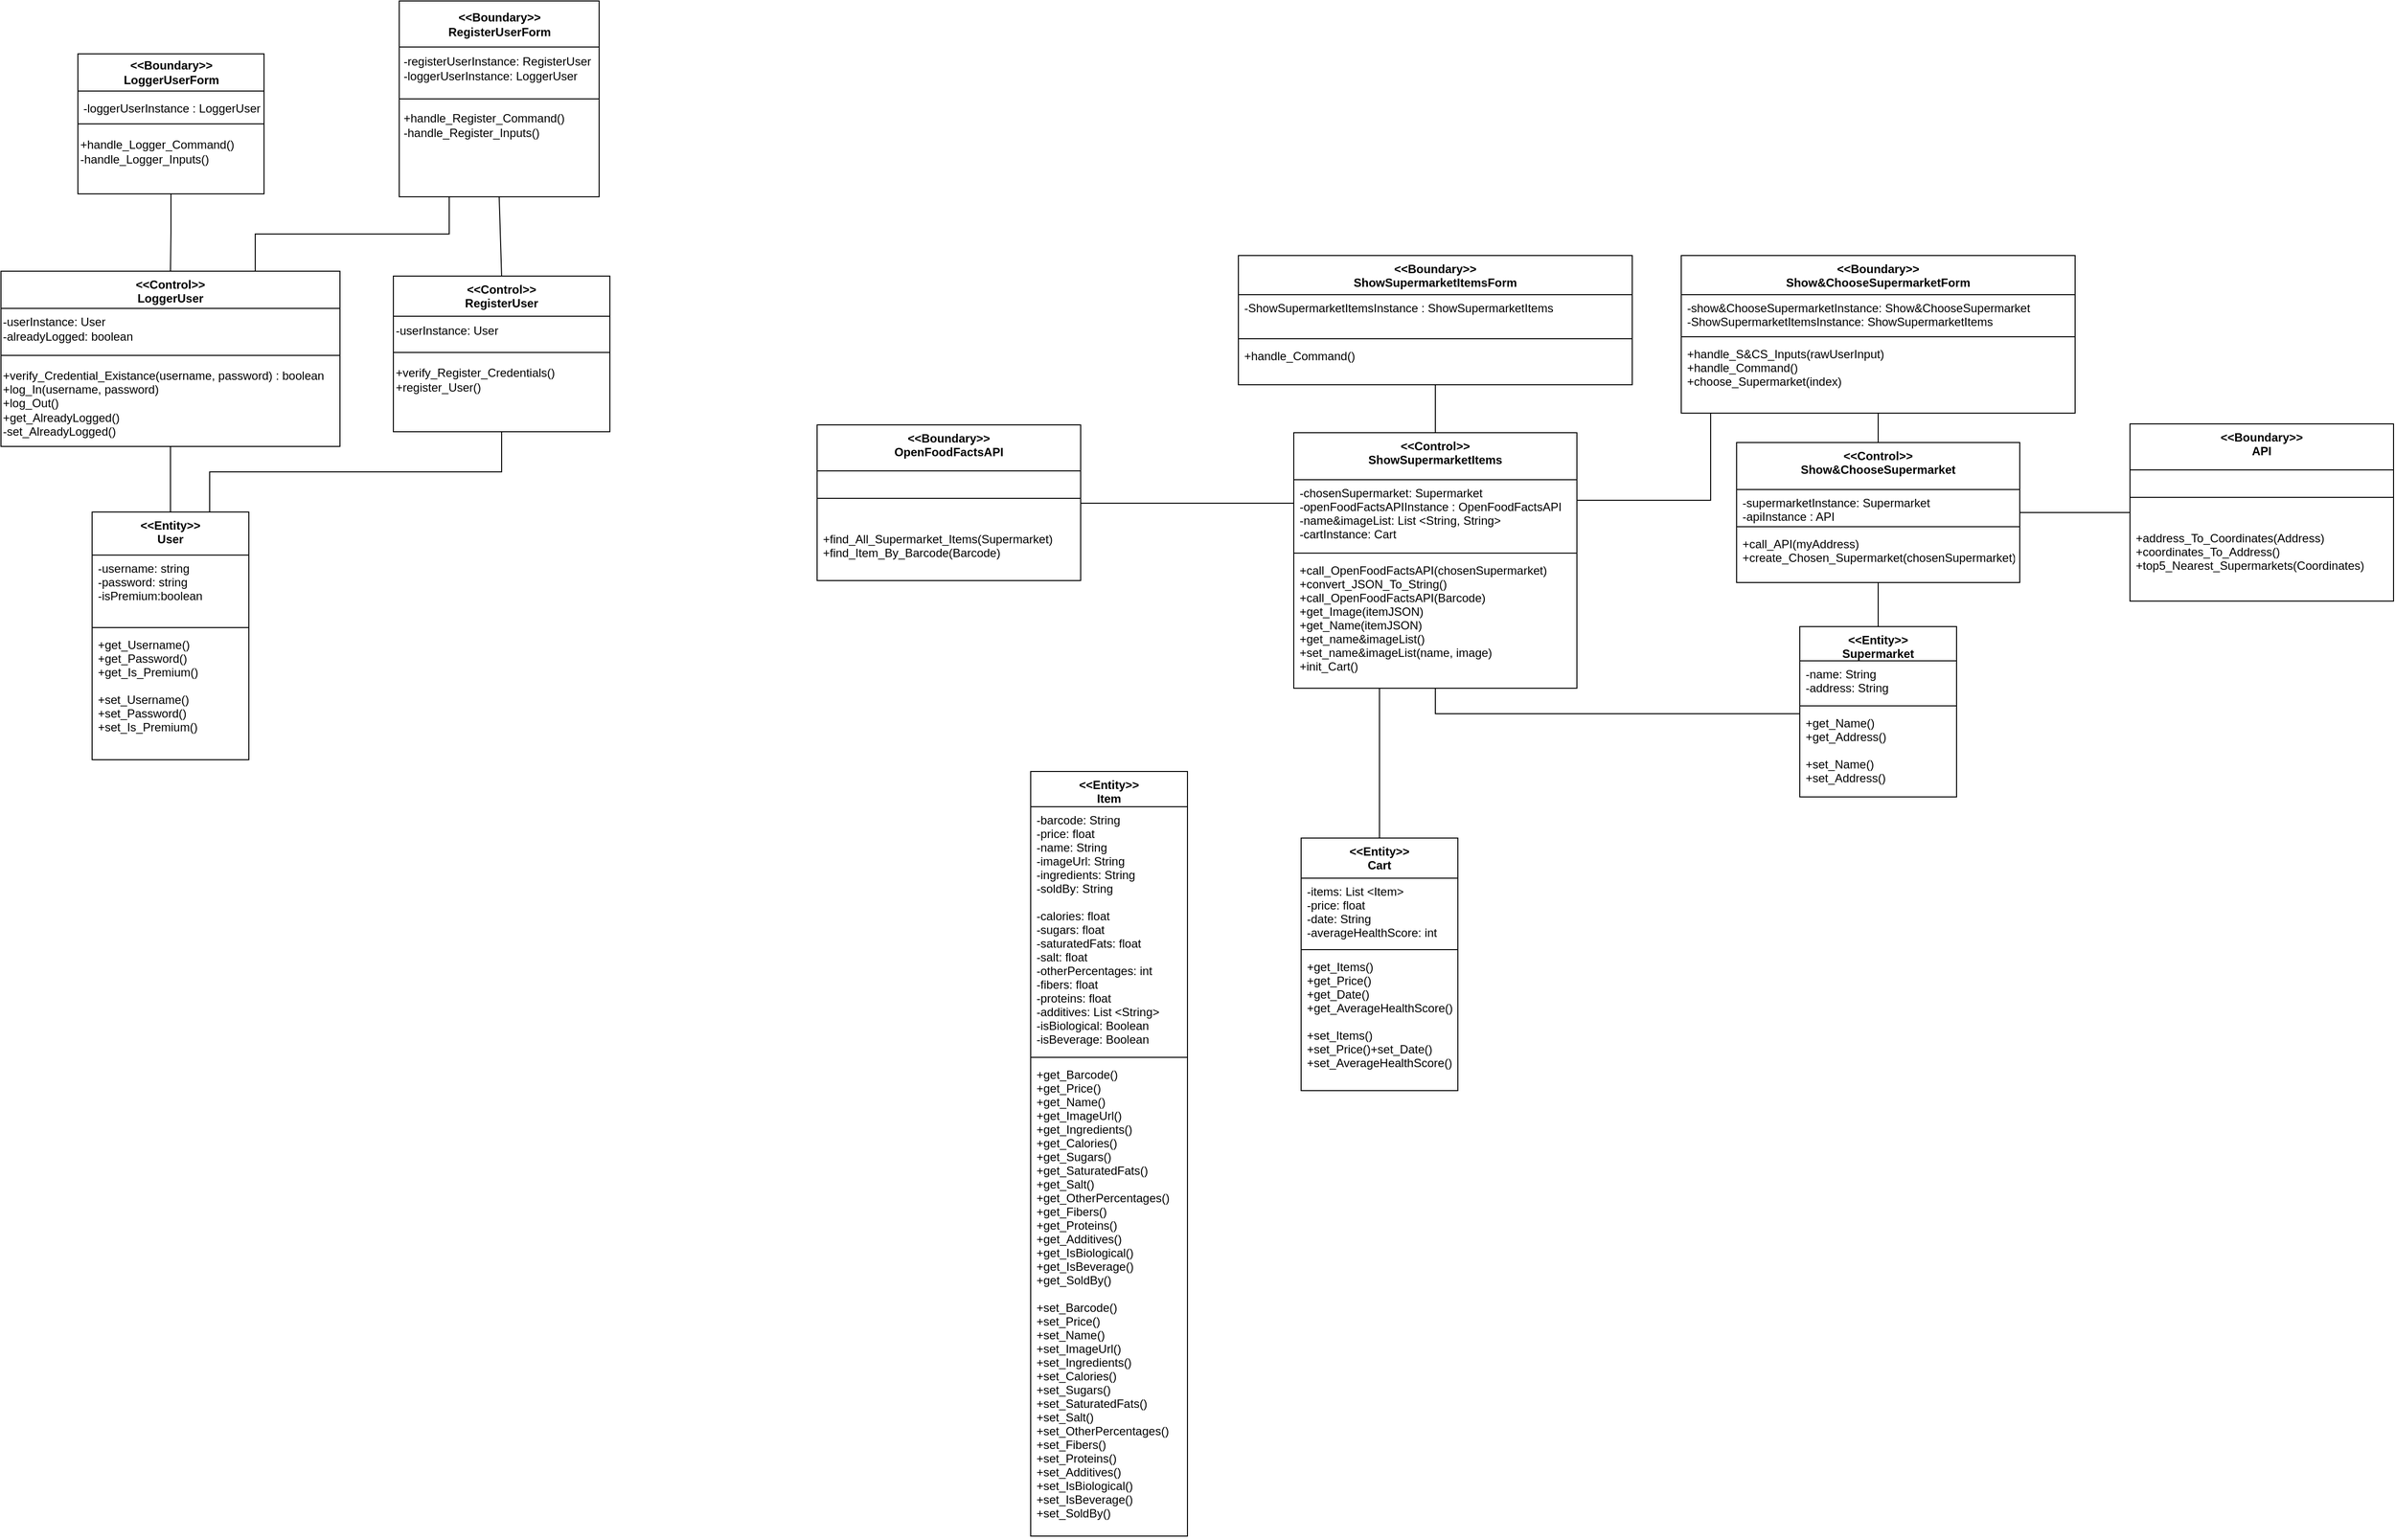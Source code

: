 <mxfile version="20.8.5" type="device"><diagram id="C5RBs43oDa-KdzZeNtuy" name="Page-1"><mxGraphModel dx="1306" dy="662" grid="0" gridSize="10" guides="1" tooltips="1" connect="1" arrows="1" fold="1" page="1" pageScale="1" pageWidth="827" pageHeight="1169" math="0" shadow="0"><root><mxCell id="WIyWlLk6GJQsqaUBKTNV-0"/><mxCell id="WIyWlLk6GJQsqaUBKTNV-1" parent="WIyWlLk6GJQsqaUBKTNV-0"/><mxCell id="MyFoiCelliKwiFIbr6gM-10" value="&lt;div&gt; &amp;lt;&amp;lt;Boundary&amp;gt;&amp;gt;&lt;/div&gt;&lt;div&gt;LoggerUserForm&lt;/div&gt;" style="swimlane;whiteSpace=wrap;html=1;startSize=38;" parent="WIyWlLk6GJQsqaUBKTNV-1" vertex="1"><mxGeometry x="188.5" y="169" width="190" height="143" as="geometry"/></mxCell><mxCell id="MyFoiCelliKwiFIbr6gM-11" value="-loggerUserInstance : LoggerUser" style="text;html=1;align=center;verticalAlign=middle;resizable=0;points=[];autosize=1;strokeColor=none;fillColor=none;" parent="MyFoiCelliKwiFIbr6gM-10" vertex="1"><mxGeometry x="-4.5" y="43" width="199" height="26" as="geometry"/></mxCell><mxCell id="ah5tvyw2lFSQsDYXRZbl-0" value="+handle_Logger_Command()&lt;br&gt;-handle_Logger_Inputs()" style="text;html=1;align=left;verticalAlign=middle;resizable=0;points=[];autosize=1;strokeColor=none;fillColor=none;" parent="MyFoiCelliKwiFIbr6gM-10" vertex="1"><mxGeometry y="79" width="175" height="41" as="geometry"/></mxCell><mxCell id="MyFoiCelliKwiFIbr6gM-26" value=" &lt;&lt;Control&gt;&gt;&#10;LoggerUser" style="swimlane;fontStyle=1;align=center;verticalAlign=top;childLayout=stackLayout;horizontal=1;startSize=38;horizontalStack=0;resizeParent=1;resizeLast=0;collapsible=1;marginBottom=0;rounded=0;shadow=0;strokeWidth=1;" parent="WIyWlLk6GJQsqaUBKTNV-1" vertex="1"><mxGeometry x="110" y="391" width="346" height="179" as="geometry"><mxRectangle x="340" y="380" width="170" height="26" as="alternateBounds"/></mxGeometry></mxCell><mxCell id="3f2A5IuWKjaGkENH00TG-0" value="-userInstance: User&lt;br&gt;-alreadyLogged: boolean" style="text;html=1;align=left;verticalAlign=middle;resizable=0;points=[];autosize=1;strokeColor=none;fillColor=none;" parent="MyFoiCelliKwiFIbr6gM-26" vertex="1"><mxGeometry y="38" width="346" height="41" as="geometry"/></mxCell><mxCell id="MyFoiCelliKwiFIbr6gM-28" value="" style="line;html=1;strokeWidth=1;align=left;verticalAlign=middle;spacingTop=-1;spacingLeft=3;spacingRight=3;rotatable=0;labelPosition=right;points=[];portConstraint=eastwest;" parent="MyFoiCelliKwiFIbr6gM-26" vertex="1"><mxGeometry y="79" width="346" height="14" as="geometry"/></mxCell><mxCell id="MyFoiCelliKwiFIbr6gM-29" value="+verify_Credential_Existance(username, password) : boolean&lt;br&gt;+log_In(username, password)&lt;br&gt;+log_Out()&lt;br&gt;+get_AlreadyLogged()&lt;br&gt;-set_AlreadyLogged()" style="text;html=1;align=left;verticalAlign=middle;resizable=0;points=[];autosize=1;strokeColor=none;fillColor=none;" parent="MyFoiCelliKwiFIbr6gM-26" vertex="1"><mxGeometry y="93" width="346" height="84" as="geometry"/></mxCell><mxCell id="MyFoiCelliKwiFIbr6gM-30" value="" style="endArrow=none;html=1;edgeStyle=orthogonalEdgeStyle;rounded=0;entryX=0.5;entryY=0;entryDx=0;entryDy=0;exitX=0.5;exitY=1;exitDx=0;exitDy=0;" parent="WIyWlLk6GJQsqaUBKTNV-1" source="MyFoiCelliKwiFIbr6gM-10" target="MyFoiCelliKwiFIbr6gM-26" edge="1"><mxGeometry relative="1" as="geometry"><mxPoint x="164" y="481" as="sourcePoint"/><mxPoint x="324" y="481" as="targetPoint"/></mxGeometry></mxCell><mxCell id="MyFoiCelliKwiFIbr6gM-33" value=" &lt;&lt;Entity&gt;&gt;&#10;User" style="swimlane;fontStyle=1;align=center;verticalAlign=top;childLayout=stackLayout;horizontal=1;startSize=44;horizontalStack=0;resizeParent=1;resizeLast=0;collapsible=1;marginBottom=0;rounded=0;shadow=0;strokeWidth=1;" parent="WIyWlLk6GJQsqaUBKTNV-1" vertex="1"><mxGeometry x="203" y="637" width="160" height="253" as="geometry"><mxRectangle x="230" y="140" width="160" height="26" as="alternateBounds"/></mxGeometry></mxCell><mxCell id="MyFoiCelliKwiFIbr6gM-34" value="-username: string&#10;-password: string&#10;-isPremium:boolean&#10;" style="text;align=left;verticalAlign=top;spacingLeft=4;spacingRight=4;overflow=hidden;rotatable=0;points=[[0,0.5],[1,0.5]];portConstraint=eastwest;" parent="MyFoiCelliKwiFIbr6gM-33" vertex="1"><mxGeometry y="44" width="160" height="70" as="geometry"/></mxCell><mxCell id="MyFoiCelliKwiFIbr6gM-35" value="" style="line;html=1;strokeWidth=1;align=left;verticalAlign=middle;spacingTop=-1;spacingLeft=3;spacingRight=3;rotatable=0;labelPosition=right;points=[];portConstraint=eastwest;" parent="MyFoiCelliKwiFIbr6gM-33" vertex="1"><mxGeometry y="114" width="160" height="8" as="geometry"/></mxCell><mxCell id="MyFoiCelliKwiFIbr6gM-36" value="+get_Username()&#10;+get_Password()&#10;+get_Is_Premium()&#10;&#10;+set_Username()&#10;+set_Password()&#10;+set_Is_Premium()" style="text;align=left;verticalAlign=top;spacingLeft=4;spacingRight=4;overflow=hidden;rotatable=0;points=[[0,0.5],[1,0.5]];portConstraint=eastwest;" parent="MyFoiCelliKwiFIbr6gM-33" vertex="1"><mxGeometry y="122" width="160" height="123" as="geometry"/></mxCell><mxCell id="MyFoiCelliKwiFIbr6gM-38" value="" style="endArrow=none;html=1;edgeStyle=orthogonalEdgeStyle;rounded=0;entryX=0.5;entryY=1;entryDx=0;entryDy=0;exitX=0.5;exitY=0;exitDx=0;exitDy=0;" parent="WIyWlLk6GJQsqaUBKTNV-1" source="MyFoiCelliKwiFIbr6gM-33" target="MyFoiCelliKwiFIbr6gM-26" edge="1"><mxGeometry relative="1" as="geometry"><mxPoint x="164" y="571" as="sourcePoint"/><mxPoint x="324" y="571" as="targetPoint"/></mxGeometry></mxCell><mxCell id="3f2A5IuWKjaGkENH00TG-2" value=" &lt;&lt;Control&gt;&gt;&#10;RegisterUser" style="swimlane;fontStyle=1;align=center;verticalAlign=top;childLayout=stackLayout;horizontal=1;startSize=41;horizontalStack=0;resizeParent=1;resizeLast=0;collapsible=1;marginBottom=0;rounded=0;shadow=0;strokeWidth=1;" parent="WIyWlLk6GJQsqaUBKTNV-1" vertex="1"><mxGeometry x="510.5" y="396" width="221" height="159" as="geometry"><mxRectangle x="340" y="380" width="170" height="26" as="alternateBounds"/></mxGeometry></mxCell><mxCell id="3f2A5IuWKjaGkENH00TG-3" value="-userInstance: User" style="text;html=1;align=left;verticalAlign=middle;resizable=0;points=[];autosize=1;strokeColor=none;fillColor=none;" parent="3f2A5IuWKjaGkENH00TG-2" vertex="1"><mxGeometry y="41" width="221" height="30" as="geometry"/></mxCell><mxCell id="3f2A5IuWKjaGkENH00TG-4" value="" style="line;html=1;strokeWidth=1;align=left;verticalAlign=middle;spacingTop=-1;spacingLeft=3;spacingRight=3;rotatable=0;labelPosition=right;points=[];portConstraint=eastwest;" parent="3f2A5IuWKjaGkENH00TG-2" vertex="1"><mxGeometry y="71" width="221" height="14" as="geometry"/></mxCell><mxCell id="3f2A5IuWKjaGkENH00TG-5" value="+verify_Register_Credentials()&lt;br&gt;+register_User()" style="text;html=1;align=left;verticalAlign=middle;resizable=0;points=[];autosize=1;strokeColor=none;fillColor=none;" parent="3f2A5IuWKjaGkENH00TG-2" vertex="1"><mxGeometry y="85" width="221" height="41" as="geometry"/></mxCell><mxCell id="3f2A5IuWKjaGkENH00TG-6" value="" style="endArrow=none;html=1;rounded=0;entryX=0.5;entryY=1;entryDx=0;entryDy=0;exitX=0.5;exitY=0;exitDx=0;exitDy=0;" parent="WIyWlLk6GJQsqaUBKTNV-1" source="3f2A5IuWKjaGkENH00TG-2" target="3f2A5IuWKjaGkENH00TG-8" edge="1"><mxGeometry width="50" height="50" relative="1" as="geometry"><mxPoint x="227" y="584" as="sourcePoint"/><mxPoint x="277" y="534" as="targetPoint"/></mxGeometry></mxCell><mxCell id="3f2A5IuWKjaGkENH00TG-7" value="" style="endArrow=none;html=1;rounded=0;entryX=0.5;entryY=1;entryDx=0;entryDy=0;exitX=0.75;exitY=0;exitDx=0;exitDy=0;edgeStyle=orthogonalEdgeStyle;" parent="WIyWlLk6GJQsqaUBKTNV-1" source="MyFoiCelliKwiFIbr6gM-33" target="3f2A5IuWKjaGkENH00TG-2" edge="1"><mxGeometry width="50" height="50" relative="1" as="geometry"><mxPoint x="227" y="522" as="sourcePoint"/><mxPoint x="277" y="472" as="targetPoint"/></mxGeometry></mxCell><mxCell id="3f2A5IuWKjaGkENH00TG-8" value="&lt;div&gt; &amp;lt;&amp;lt;Boundary&amp;gt;&amp;gt;&lt;/div&gt;&lt;div&gt;RegisterUserForm&lt;/div&gt;" style="swimlane;whiteSpace=wrap;html=1;startSize=47;" parent="WIyWlLk6GJQsqaUBKTNV-1" vertex="1"><mxGeometry x="516.5" y="115" width="204" height="200" as="geometry"/></mxCell><mxCell id="3f2A5IuWKjaGkENH00TG-9" value="-registerUserInstance: RegisterUser&lt;br&gt;-loggerUserInstance: LoggerUser" style="text;html=1;align=left;verticalAlign=middle;resizable=0;points=[];autosize=1;strokeColor=none;fillColor=none;" parent="3f2A5IuWKjaGkENH00TG-8" vertex="1"><mxGeometry x="2.5" y="48" width="209" height="41" as="geometry"/></mxCell><mxCell id="3f2A5IuWKjaGkENH00TG-10" value="+handle_Register_Command()&lt;br&gt;-handle_Register_Inputs()" style="text;html=1;align=left;verticalAlign=middle;resizable=0;points=[];autosize=1;strokeColor=none;fillColor=none;" parent="3f2A5IuWKjaGkENH00TG-8" vertex="1"><mxGeometry x="2.5" y="106" width="182" height="41" as="geometry"/></mxCell><mxCell id="3f2A5IuWKjaGkENH00TG-13" value="" style="endArrow=none;html=1;rounded=0;entryX=1;entryY=0.5;entryDx=0;entryDy=0;exitX=0;exitY=0.5;exitDx=0;exitDy=0;" parent="WIyWlLk6GJQsqaUBKTNV-1" source="MyFoiCelliKwiFIbr6gM-10" target="MyFoiCelliKwiFIbr6gM-10" edge="1"><mxGeometry width="50" height="50" relative="1" as="geometry"><mxPoint x="291.5" y="379" as="sourcePoint"/><mxPoint x="341.5" y="329" as="targetPoint"/></mxGeometry></mxCell><mxCell id="3f2A5IuWKjaGkENH00TG-14" value="" style="endArrow=none;html=1;rounded=0;entryX=1;entryY=0.5;entryDx=0;entryDy=0;exitX=0;exitY=0.5;exitDx=0;exitDy=0;" parent="WIyWlLk6GJQsqaUBKTNV-1" source="3f2A5IuWKjaGkENH00TG-8" target="3f2A5IuWKjaGkENH00TG-8" edge="1"><mxGeometry width="50" height="50" relative="1" as="geometry"><mxPoint x="545.5" y="223" as="sourcePoint"/><mxPoint x="447.5" y="346" as="targetPoint"/></mxGeometry></mxCell><mxCell id="3f2A5IuWKjaGkENH00TG-15" value="" style="endArrow=none;html=1;rounded=0;entryX=0.25;entryY=1;entryDx=0;entryDy=0;exitX=0.75;exitY=0;exitDx=0;exitDy=0;edgeStyle=orthogonalEdgeStyle;" parent="WIyWlLk6GJQsqaUBKTNV-1" source="MyFoiCelliKwiFIbr6gM-26" target="3f2A5IuWKjaGkENH00TG-8" edge="1"><mxGeometry width="50" height="50" relative="1" as="geometry"><mxPoint x="227" y="481" as="sourcePoint"/><mxPoint x="277" y="431" as="targetPoint"/></mxGeometry></mxCell><mxCell id="SLnae_DUcpFMMORR_oT6-0" value="&lt;&lt;Entity&gt;&gt;&#10;Item&#10;" style="swimlane;fontStyle=1;align=center;verticalAlign=top;childLayout=stackLayout;horizontal=1;startSize=36;horizontalStack=0;resizeParent=1;resizeParentMax=0;resizeLast=0;collapsible=1;marginBottom=0;" parent="WIyWlLk6GJQsqaUBKTNV-1" vertex="1"><mxGeometry x="1161" y="902" width="160" height="781" as="geometry"/></mxCell><mxCell id="SLnae_DUcpFMMORR_oT6-1" value="-barcode: String&#10;-price: float&#10;-name: String&#10;-imageUrl: String&#10;-ingredients: String&#10;-soldBy: String&#10;&#10;-calories: float&#10;-sugars: float&#10;-saturatedFats: float&#10;-salt: float&#10;-otherPercentages: int&#10;-fibers: float&#10;-proteins: float&#10;-additives: List &lt;String&gt;&#10;-isBiological: Boolean&#10;-isBeverage: Boolean" style="text;strokeColor=none;fillColor=none;align=left;verticalAlign=top;spacingLeft=4;spacingRight=4;overflow=hidden;rotatable=0;points=[[0,0.5],[1,0.5]];portConstraint=eastwest;" parent="SLnae_DUcpFMMORR_oT6-0" vertex="1"><mxGeometry y="36" width="160" height="252" as="geometry"/></mxCell><mxCell id="SLnae_DUcpFMMORR_oT6-2" value="" style="line;strokeWidth=1;fillColor=none;align=left;verticalAlign=middle;spacingTop=-1;spacingLeft=3;spacingRight=3;rotatable=0;labelPosition=right;points=[];portConstraint=eastwest;strokeColor=inherit;" parent="SLnae_DUcpFMMORR_oT6-0" vertex="1"><mxGeometry y="288" width="160" height="8" as="geometry"/></mxCell><mxCell id="SLnae_DUcpFMMORR_oT6-3" value="+get_Barcode()&#10;+get_Price()&#10;+get_Name()&#10;+get_ImageUrl()&#10;+get_Ingredients()&#10;+get_Calories()&#10;+get_Sugars() &#10;+get_SaturatedFats()&#10;+get_Salt()&#10;+get_OtherPercentages()&#10;+get_Fibers()&#10;+get_Proteins()&#10;+get_Additives()&#10;+get_IsBiological()&#10;+get_IsBeverage()&#10;+get_SoldBy()&#10;&#10;+set_Barcode()&#10;+set_Price()&#10;+set_Name()&#10;+set_ImageUrl()&#10;+set_Ingredients()&#10;+set_Calories()&#10;+set_Sugars()&#10;+set_SaturatedFats()&#10;+set_Salt()&#10;+set_OtherPercentages()&#10;+set_Fibers()&#10;+set_Proteins()&#10;+set_Additives()&#10;+set_IsBiological()&#10;+set_IsBeverage()&#10;+set_SoldBy()" style="text;strokeColor=none;fillColor=none;align=left;verticalAlign=top;spacingLeft=4;spacingRight=4;overflow=hidden;rotatable=0;points=[[0,0.5],[1,0.5]];portConstraint=eastwest;" parent="SLnae_DUcpFMMORR_oT6-0" vertex="1"><mxGeometry y="296" width="160" height="485" as="geometry"/></mxCell><mxCell id="SLnae_DUcpFMMORR_oT6-5" value="&lt;&lt;Entity&gt;&gt;&#10;Cart&#10;" style="swimlane;fontStyle=1;align=center;verticalAlign=top;childLayout=stackLayout;horizontal=1;startSize=41;horizontalStack=0;resizeParent=1;resizeParentMax=0;resizeLast=0;collapsible=1;marginBottom=0;" parent="WIyWlLk6GJQsqaUBKTNV-1" vertex="1"><mxGeometry x="1437" y="970" width="160" height="258" as="geometry"><mxRectangle x="1914" y="831" width="96" height="41" as="alternateBounds"/></mxGeometry></mxCell><mxCell id="SLnae_DUcpFMMORR_oT6-6" value="-items: List &lt;Item&gt;&#10;-price: float&#10;-date: String&#10;-averageHealthScore: int&#10;" style="text;strokeColor=none;fillColor=none;align=left;verticalAlign=top;spacingLeft=4;spacingRight=4;overflow=hidden;rotatable=0;points=[[0,0.5],[1,0.5]];portConstraint=eastwest;" parent="SLnae_DUcpFMMORR_oT6-5" vertex="1"><mxGeometry y="41" width="160" height="69" as="geometry"/></mxCell><mxCell id="SLnae_DUcpFMMORR_oT6-7" value="" style="line;strokeWidth=1;fillColor=none;align=left;verticalAlign=middle;spacingTop=-1;spacingLeft=3;spacingRight=3;rotatable=0;labelPosition=right;points=[];portConstraint=eastwest;strokeColor=inherit;" parent="SLnae_DUcpFMMORR_oT6-5" vertex="1"><mxGeometry y="110" width="160" height="8" as="geometry"/></mxCell><mxCell id="SLnae_DUcpFMMORR_oT6-8" value="+get_Items()&#10;+get_Price()&#10;+get_Date()&#10;+get_AverageHealthScore()&#10;&#10;+set_Items()&#10;+set_Price()+set_Date()&#10;+set_AverageHealthScore()" style="text;strokeColor=none;fillColor=none;align=left;verticalAlign=top;spacingLeft=4;spacingRight=4;overflow=hidden;rotatable=0;points=[[0,0.5],[1,0.5]];portConstraint=eastwest;" parent="SLnae_DUcpFMMORR_oT6-5" vertex="1"><mxGeometry y="118" width="160" height="140" as="geometry"/></mxCell><mxCell id="SLnae_DUcpFMMORR_oT6-9" value="&lt;&lt;Entity&gt;&gt;&#10;Supermarket&#10;" style="swimlane;fontStyle=1;align=center;verticalAlign=top;childLayout=stackLayout;horizontal=1;startSize=35;horizontalStack=0;resizeParent=1;resizeParentMax=0;resizeLast=0;collapsible=1;marginBottom=0;" parent="WIyWlLk6GJQsqaUBKTNV-1" vertex="1"><mxGeometry x="1946" y="754" width="160" height="174" as="geometry"/></mxCell><mxCell id="SLnae_DUcpFMMORR_oT6-10" value="-name: String&#10;-address: String" style="text;strokeColor=none;fillColor=none;align=left;verticalAlign=top;spacingLeft=4;spacingRight=4;overflow=hidden;rotatable=0;points=[[0,0.5],[1,0.5]];portConstraint=eastwest;" parent="SLnae_DUcpFMMORR_oT6-9" vertex="1"><mxGeometry y="35" width="160" height="42" as="geometry"/></mxCell><mxCell id="SLnae_DUcpFMMORR_oT6-11" value="" style="line;strokeWidth=1;fillColor=none;align=left;verticalAlign=middle;spacingTop=-1;spacingLeft=3;spacingRight=3;rotatable=0;labelPosition=right;points=[];portConstraint=eastwest;strokeColor=inherit;" parent="SLnae_DUcpFMMORR_oT6-9" vertex="1"><mxGeometry y="77" width="160" height="8" as="geometry"/></mxCell><mxCell id="SLnae_DUcpFMMORR_oT6-12" value="+get_Name()&#10;+get_Address()&#10;&#10;+set_Name()&#10;+set_Address()&#10;" style="text;strokeColor=none;fillColor=none;align=left;verticalAlign=top;spacingLeft=4;spacingRight=4;overflow=hidden;rotatable=0;points=[[0,0.5],[1,0.5]];portConstraint=eastwest;" parent="SLnae_DUcpFMMORR_oT6-9" vertex="1"><mxGeometry y="85" width="160" height="89" as="geometry"/></mxCell><mxCell id="SLnae_DUcpFMMORR_oT6-17" style="edgeStyle=orthogonalEdgeStyle;rounded=0;orthogonalLoop=1;jettySize=auto;html=1;endArrow=none;endFill=0;" parent="WIyWlLk6GJQsqaUBKTNV-1" source="SLnae_DUcpFMMORR_oT6-13" target="SLnae_DUcpFMMORR_oT6-9" edge="1"><mxGeometry relative="1" as="geometry"/></mxCell><mxCell id="SLnae_DUcpFMMORR_oT6-13" value="&lt;&lt;Control&gt;&gt;&#10;Show&amp;ChooseSupermarket&#10;&#10;&#10;" style="swimlane;fontStyle=1;align=center;verticalAlign=top;childLayout=stackLayout;horizontal=1;startSize=48;horizontalStack=0;resizeParent=1;resizeParentMax=0;resizeLast=0;collapsible=1;marginBottom=0;" parent="WIyWlLk6GJQsqaUBKTNV-1" vertex="1"><mxGeometry x="1881.5" y="566" width="289" height="143" as="geometry"/></mxCell><mxCell id="SLnae_DUcpFMMORR_oT6-14" value="-supermarketInstance: Supermarket&#10;-apiInstance : API&#10;" style="text;strokeColor=none;fillColor=none;align=left;verticalAlign=top;spacingLeft=4;spacingRight=4;overflow=hidden;rotatable=0;points=[[0,0.5],[1,0.5]];portConstraint=eastwest;" parent="SLnae_DUcpFMMORR_oT6-13" vertex="1"><mxGeometry y="48" width="289" height="34" as="geometry"/></mxCell><mxCell id="SLnae_DUcpFMMORR_oT6-15" value="" style="line;strokeWidth=1;fillColor=none;align=left;verticalAlign=middle;spacingTop=-1;spacingLeft=3;spacingRight=3;rotatable=0;labelPosition=right;points=[];portConstraint=eastwest;strokeColor=inherit;" parent="SLnae_DUcpFMMORR_oT6-13" vertex="1"><mxGeometry y="82" width="289" height="8" as="geometry"/></mxCell><mxCell id="SLnae_DUcpFMMORR_oT6-16" value="+call_API(myAddress)&#10;+create_Chosen_Supermarket(chosenSupermarket)&#10;" style="text;strokeColor=none;fillColor=none;align=left;verticalAlign=top;spacingLeft=4;spacingRight=4;overflow=hidden;rotatable=0;points=[[0,0.5],[1,0.5]];portConstraint=eastwest;" parent="SLnae_DUcpFMMORR_oT6-13" vertex="1"><mxGeometry y="90" width="289" height="53" as="geometry"/></mxCell><mxCell id="SLnae_DUcpFMMORR_oT6-22" style="edgeStyle=orthogonalEdgeStyle;rounded=0;orthogonalLoop=1;jettySize=auto;html=1;endArrow=none;endFill=0;" parent="WIyWlLk6GJQsqaUBKTNV-1" source="SLnae_DUcpFMMORR_oT6-18" target="SLnae_DUcpFMMORR_oT6-13" edge="1"><mxGeometry relative="1" as="geometry"/></mxCell><mxCell id="IdyxFzBQrPUx-VvOQPgQ-23" style="edgeStyle=orthogonalEdgeStyle;rounded=0;orthogonalLoop=1;jettySize=auto;html=1;endArrow=none;endFill=0;" edge="1" parent="WIyWlLk6GJQsqaUBKTNV-1" source="SLnae_DUcpFMMORR_oT6-18" target="IdyxFzBQrPUx-VvOQPgQ-18"><mxGeometry relative="1" as="geometry"><Array as="points"><mxPoint x="1855" y="625"/></Array></mxGeometry></mxCell><mxCell id="SLnae_DUcpFMMORR_oT6-18" value="&lt;&lt;Boundary&gt;&gt;&#10;Show&amp;ChooseSupermarketForm&#10;" style="swimlane;fontStyle=1;align=center;verticalAlign=top;childLayout=stackLayout;horizontal=1;startSize=40;horizontalStack=0;resizeParent=1;resizeParentMax=0;resizeLast=0;collapsible=1;marginBottom=0;" parent="WIyWlLk6GJQsqaUBKTNV-1" vertex="1"><mxGeometry x="1825" y="375" width="402" height="161" as="geometry"/></mxCell><mxCell id="SLnae_DUcpFMMORR_oT6-19" value="-show&amp;ChooseSupermarketInstance: Show&amp;ChooseSupermarket&#10;-ShowSupermarketItemsInstance: ShowSupermarketItems&#10;&#10;&#10;&#10;&#10;" style="text;strokeColor=none;fillColor=none;align=left;verticalAlign=top;spacingLeft=4;spacingRight=4;overflow=hidden;rotatable=0;points=[[0,0.5],[1,0.5]];portConstraint=eastwest;" parent="SLnae_DUcpFMMORR_oT6-18" vertex="1"><mxGeometry y="40" width="402" height="39" as="geometry"/></mxCell><mxCell id="SLnae_DUcpFMMORR_oT6-20" value="" style="line;strokeWidth=1;fillColor=none;align=left;verticalAlign=middle;spacingTop=-1;spacingLeft=3;spacingRight=3;rotatable=0;labelPosition=right;points=[];portConstraint=eastwest;strokeColor=inherit;" parent="SLnae_DUcpFMMORR_oT6-18" vertex="1"><mxGeometry y="79" width="402" height="8" as="geometry"/></mxCell><mxCell id="SLnae_DUcpFMMORR_oT6-21" value="+handle_S&amp;CS_Inputs(rawUserInput)&#10;+handle_Command()&#10;+choose_Supermarket(index)&#10;" style="text;strokeColor=none;fillColor=none;align=left;verticalAlign=top;spacingLeft=4;spacingRight=4;overflow=hidden;rotatable=0;points=[[0,0.5],[1,0.5]];portConstraint=eastwest;" parent="SLnae_DUcpFMMORR_oT6-18" vertex="1"><mxGeometry y="87" width="402" height="74" as="geometry"/></mxCell><mxCell id="IdyxFzBQrPUx-VvOQPgQ-0" style="edgeStyle=orthogonalEdgeStyle;rounded=0;orthogonalLoop=1;jettySize=auto;html=1;endArrow=none;endFill=0;" edge="1" parent="WIyWlLk6GJQsqaUBKTNV-1" source="SLnae_DUcpFMMORR_oT6-23" target="SLnae_DUcpFMMORR_oT6-13"><mxGeometry relative="1" as="geometry"/></mxCell><mxCell id="SLnae_DUcpFMMORR_oT6-23" value="&lt;&lt;Boundary&gt;&gt;&#10;API&#10;&#10;" style="swimlane;fontStyle=1;align=center;verticalAlign=top;childLayout=stackLayout;horizontal=1;startSize=47;horizontalStack=0;resizeParent=1;resizeParentMax=0;resizeLast=0;collapsible=1;marginBottom=0;" parent="WIyWlLk6GJQsqaUBKTNV-1" vertex="1"><mxGeometry x="2283" y="547" width="269" height="181" as="geometry"/></mxCell><mxCell id="SLnae_DUcpFMMORR_oT6-25" value="" style="line;strokeWidth=1;fillColor=none;align=left;verticalAlign=middle;spacingTop=-1;spacingLeft=3;spacingRight=3;rotatable=0;labelPosition=right;points=[];portConstraint=eastwest;strokeColor=inherit;" parent="SLnae_DUcpFMMORR_oT6-23" vertex="1"><mxGeometry y="47" width="269" height="56" as="geometry"/></mxCell><mxCell id="SLnae_DUcpFMMORR_oT6-26" value="+address_To_Coordinates(Address)&#10;+coordinates_To_Address()&#10;+top5_Nearest_Supermarkets(Coordinates)&#10;" style="text;strokeColor=none;fillColor=none;align=left;verticalAlign=top;spacingLeft=4;spacingRight=4;overflow=hidden;rotatable=0;points=[[0,0.5],[1,0.5]];portConstraint=eastwest;" parent="SLnae_DUcpFMMORR_oT6-23" vertex="1"><mxGeometry y="103" width="269" height="78" as="geometry"/></mxCell><mxCell id="IdyxFzBQrPUx-VvOQPgQ-9" style="edgeStyle=orthogonalEdgeStyle;rounded=0;orthogonalLoop=1;jettySize=auto;html=1;endArrow=none;endFill=0;" edge="1" parent="WIyWlLk6GJQsqaUBKTNV-1" source="IdyxFzBQrPUx-VvOQPgQ-14" target="IdyxFzBQrPUx-VvOQPgQ-18"><mxGeometry relative="1" as="geometry"><mxPoint x="1574" y="561" as="sourcePoint"/><mxPoint x="1574" y="648" as="targetPoint"/></mxGeometry></mxCell><mxCell id="IdyxFzBQrPUx-VvOQPgQ-14" value="&lt;&lt;Boundary&gt;&gt;&#10;ShowSupermarketItemsForm" style="swimlane;fontStyle=1;align=center;verticalAlign=top;childLayout=stackLayout;horizontal=1;startSize=40;horizontalStack=0;resizeParent=1;resizeParentMax=0;resizeLast=0;collapsible=1;marginBottom=0;" vertex="1" parent="WIyWlLk6GJQsqaUBKTNV-1"><mxGeometry x="1373" y="375" width="402" height="132" as="geometry"/></mxCell><mxCell id="IdyxFzBQrPUx-VvOQPgQ-15" value="-ShowSupermarketItemsInstance : ShowSupermarketItems" style="text;strokeColor=none;fillColor=none;align=left;verticalAlign=top;spacingLeft=4;spacingRight=4;overflow=hidden;rotatable=0;points=[[0,0.5],[1,0.5]];portConstraint=eastwest;" vertex="1" parent="IdyxFzBQrPUx-VvOQPgQ-14"><mxGeometry y="40" width="402" height="41" as="geometry"/></mxCell><mxCell id="IdyxFzBQrPUx-VvOQPgQ-16" value="" style="line;strokeWidth=1;fillColor=none;align=left;verticalAlign=middle;spacingTop=-1;spacingLeft=3;spacingRight=3;rotatable=0;labelPosition=right;points=[];portConstraint=eastwest;strokeColor=inherit;" vertex="1" parent="IdyxFzBQrPUx-VvOQPgQ-14"><mxGeometry y="81" width="402" height="8" as="geometry"/></mxCell><mxCell id="IdyxFzBQrPUx-VvOQPgQ-17" value="+handle_Command()&#10;" style="text;strokeColor=none;fillColor=none;align=left;verticalAlign=top;spacingLeft=4;spacingRight=4;overflow=hidden;rotatable=0;points=[[0,0.5],[1,0.5]];portConstraint=eastwest;" vertex="1" parent="IdyxFzBQrPUx-VvOQPgQ-14"><mxGeometry y="89" width="402" height="43" as="geometry"/></mxCell><mxCell id="IdyxFzBQrPUx-VvOQPgQ-24" style="edgeStyle=orthogonalEdgeStyle;rounded=0;orthogonalLoop=1;jettySize=auto;html=1;endArrow=none;endFill=0;" edge="1" parent="WIyWlLk6GJQsqaUBKTNV-1" source="IdyxFzBQrPUx-VvOQPgQ-18" target="SLnae_DUcpFMMORR_oT6-9"><mxGeometry relative="1" as="geometry"><Array as="points"><mxPoint x="1574" y="843"/></Array></mxGeometry></mxCell><mxCell id="IdyxFzBQrPUx-VvOQPgQ-29" style="edgeStyle=orthogonalEdgeStyle;rounded=0;orthogonalLoop=1;jettySize=auto;html=1;endArrow=none;endFill=0;" edge="1" parent="WIyWlLk6GJQsqaUBKTNV-1" source="IdyxFzBQrPUx-VvOQPgQ-18" target="IdyxFzBQrPUx-VvOQPgQ-25"><mxGeometry relative="1" as="geometry"><Array as="points"><mxPoint x="1338" y="628"/><mxPoint x="1338" y="628"/></Array></mxGeometry></mxCell><mxCell id="IdyxFzBQrPUx-VvOQPgQ-31" style="edgeStyle=orthogonalEdgeStyle;rounded=0;orthogonalLoop=1;jettySize=auto;html=1;endArrow=none;endFill=0;" edge="1" parent="WIyWlLk6GJQsqaUBKTNV-1" source="IdyxFzBQrPUx-VvOQPgQ-18" target="SLnae_DUcpFMMORR_oT6-5"><mxGeometry relative="1" as="geometry"><Array as="points"><mxPoint x="1517" y="833"/><mxPoint x="1517" y="833"/></Array></mxGeometry></mxCell><mxCell id="IdyxFzBQrPUx-VvOQPgQ-18" value="&lt;&lt;Control&gt;&gt;&#10;ShowSupermarketItems&#10;&#10;&#10;" style="swimlane;fontStyle=1;align=center;verticalAlign=top;childLayout=stackLayout;horizontal=1;startSize=48;horizontalStack=0;resizeParent=1;resizeParentMax=0;resizeLast=0;collapsible=1;marginBottom=0;" vertex="1" parent="WIyWlLk6GJQsqaUBKTNV-1"><mxGeometry x="1429.5" y="556" width="289" height="261" as="geometry"/></mxCell><mxCell id="IdyxFzBQrPUx-VvOQPgQ-19" value="-chosenSupermarket: Supermarket&#10;-openFoodFactsAPIInstance : OpenFoodFactsAPI&#10;-name&amp;imageList: List &lt;String, String&gt;&#10;-cartInstance: Cart" style="text;strokeColor=none;fillColor=none;align=left;verticalAlign=top;spacingLeft=4;spacingRight=4;overflow=hidden;rotatable=0;points=[[0,0.5],[1,0.5]];portConstraint=eastwest;" vertex="1" parent="IdyxFzBQrPUx-VvOQPgQ-18"><mxGeometry y="48" width="289" height="71" as="geometry"/></mxCell><mxCell id="IdyxFzBQrPUx-VvOQPgQ-20" value="" style="line;strokeWidth=1;fillColor=none;align=left;verticalAlign=middle;spacingTop=-1;spacingLeft=3;spacingRight=3;rotatable=0;labelPosition=right;points=[];portConstraint=eastwest;strokeColor=inherit;" vertex="1" parent="IdyxFzBQrPUx-VvOQPgQ-18"><mxGeometry y="119" width="289" height="8" as="geometry"/></mxCell><mxCell id="IdyxFzBQrPUx-VvOQPgQ-21" value="+call_OpenFoodFactsAPI(chosenSupermarket)&#10;+convert_JSON_To_String()&#10;+call_OpenFoodFactsAPI(Barcode)&#10;+get_Image(itemJSON)&#10;+get_Name(itemJSON)&#10;+get_name&amp;imageList()&#10;+set_name&amp;imageList(name, image)&#10;+init_Cart()" style="text;strokeColor=none;fillColor=none;align=left;verticalAlign=top;spacingLeft=4;spacingRight=4;overflow=hidden;rotatable=0;points=[[0,0.5],[1,0.5]];portConstraint=eastwest;" vertex="1" parent="IdyxFzBQrPUx-VvOQPgQ-18"><mxGeometry y="127" width="289" height="134" as="geometry"/></mxCell><mxCell id="IdyxFzBQrPUx-VvOQPgQ-25" value="&lt;&lt;Boundary&gt;&gt;&#10;OpenFoodFactsAPI&#10;&#10;" style="swimlane;fontStyle=1;align=center;verticalAlign=top;childLayout=stackLayout;horizontal=1;startSize=47;horizontalStack=0;resizeParent=1;resizeParentMax=0;resizeLast=0;collapsible=1;marginBottom=0;" vertex="1" parent="WIyWlLk6GJQsqaUBKTNV-1"><mxGeometry x="943" y="548" width="269" height="159" as="geometry"/></mxCell><mxCell id="IdyxFzBQrPUx-VvOQPgQ-26" value="" style="line;strokeWidth=1;fillColor=none;align=left;verticalAlign=middle;spacingTop=-1;spacingLeft=3;spacingRight=3;rotatable=0;labelPosition=right;points=[];portConstraint=eastwest;strokeColor=inherit;" vertex="1" parent="IdyxFzBQrPUx-VvOQPgQ-25"><mxGeometry y="47" width="269" height="56" as="geometry"/></mxCell><mxCell id="IdyxFzBQrPUx-VvOQPgQ-27" value="+find_All_Supermarket_Items(Supermarket)&#10;+find_Item_By_Barcode(Barcode)" style="text;strokeColor=none;fillColor=none;align=left;verticalAlign=top;spacingLeft=4;spacingRight=4;overflow=hidden;rotatable=0;points=[[0,0.5],[1,0.5]];portConstraint=eastwest;" vertex="1" parent="IdyxFzBQrPUx-VvOQPgQ-25"><mxGeometry y="103" width="269" height="56" as="geometry"/></mxCell></root></mxGraphModel></diagram></mxfile>